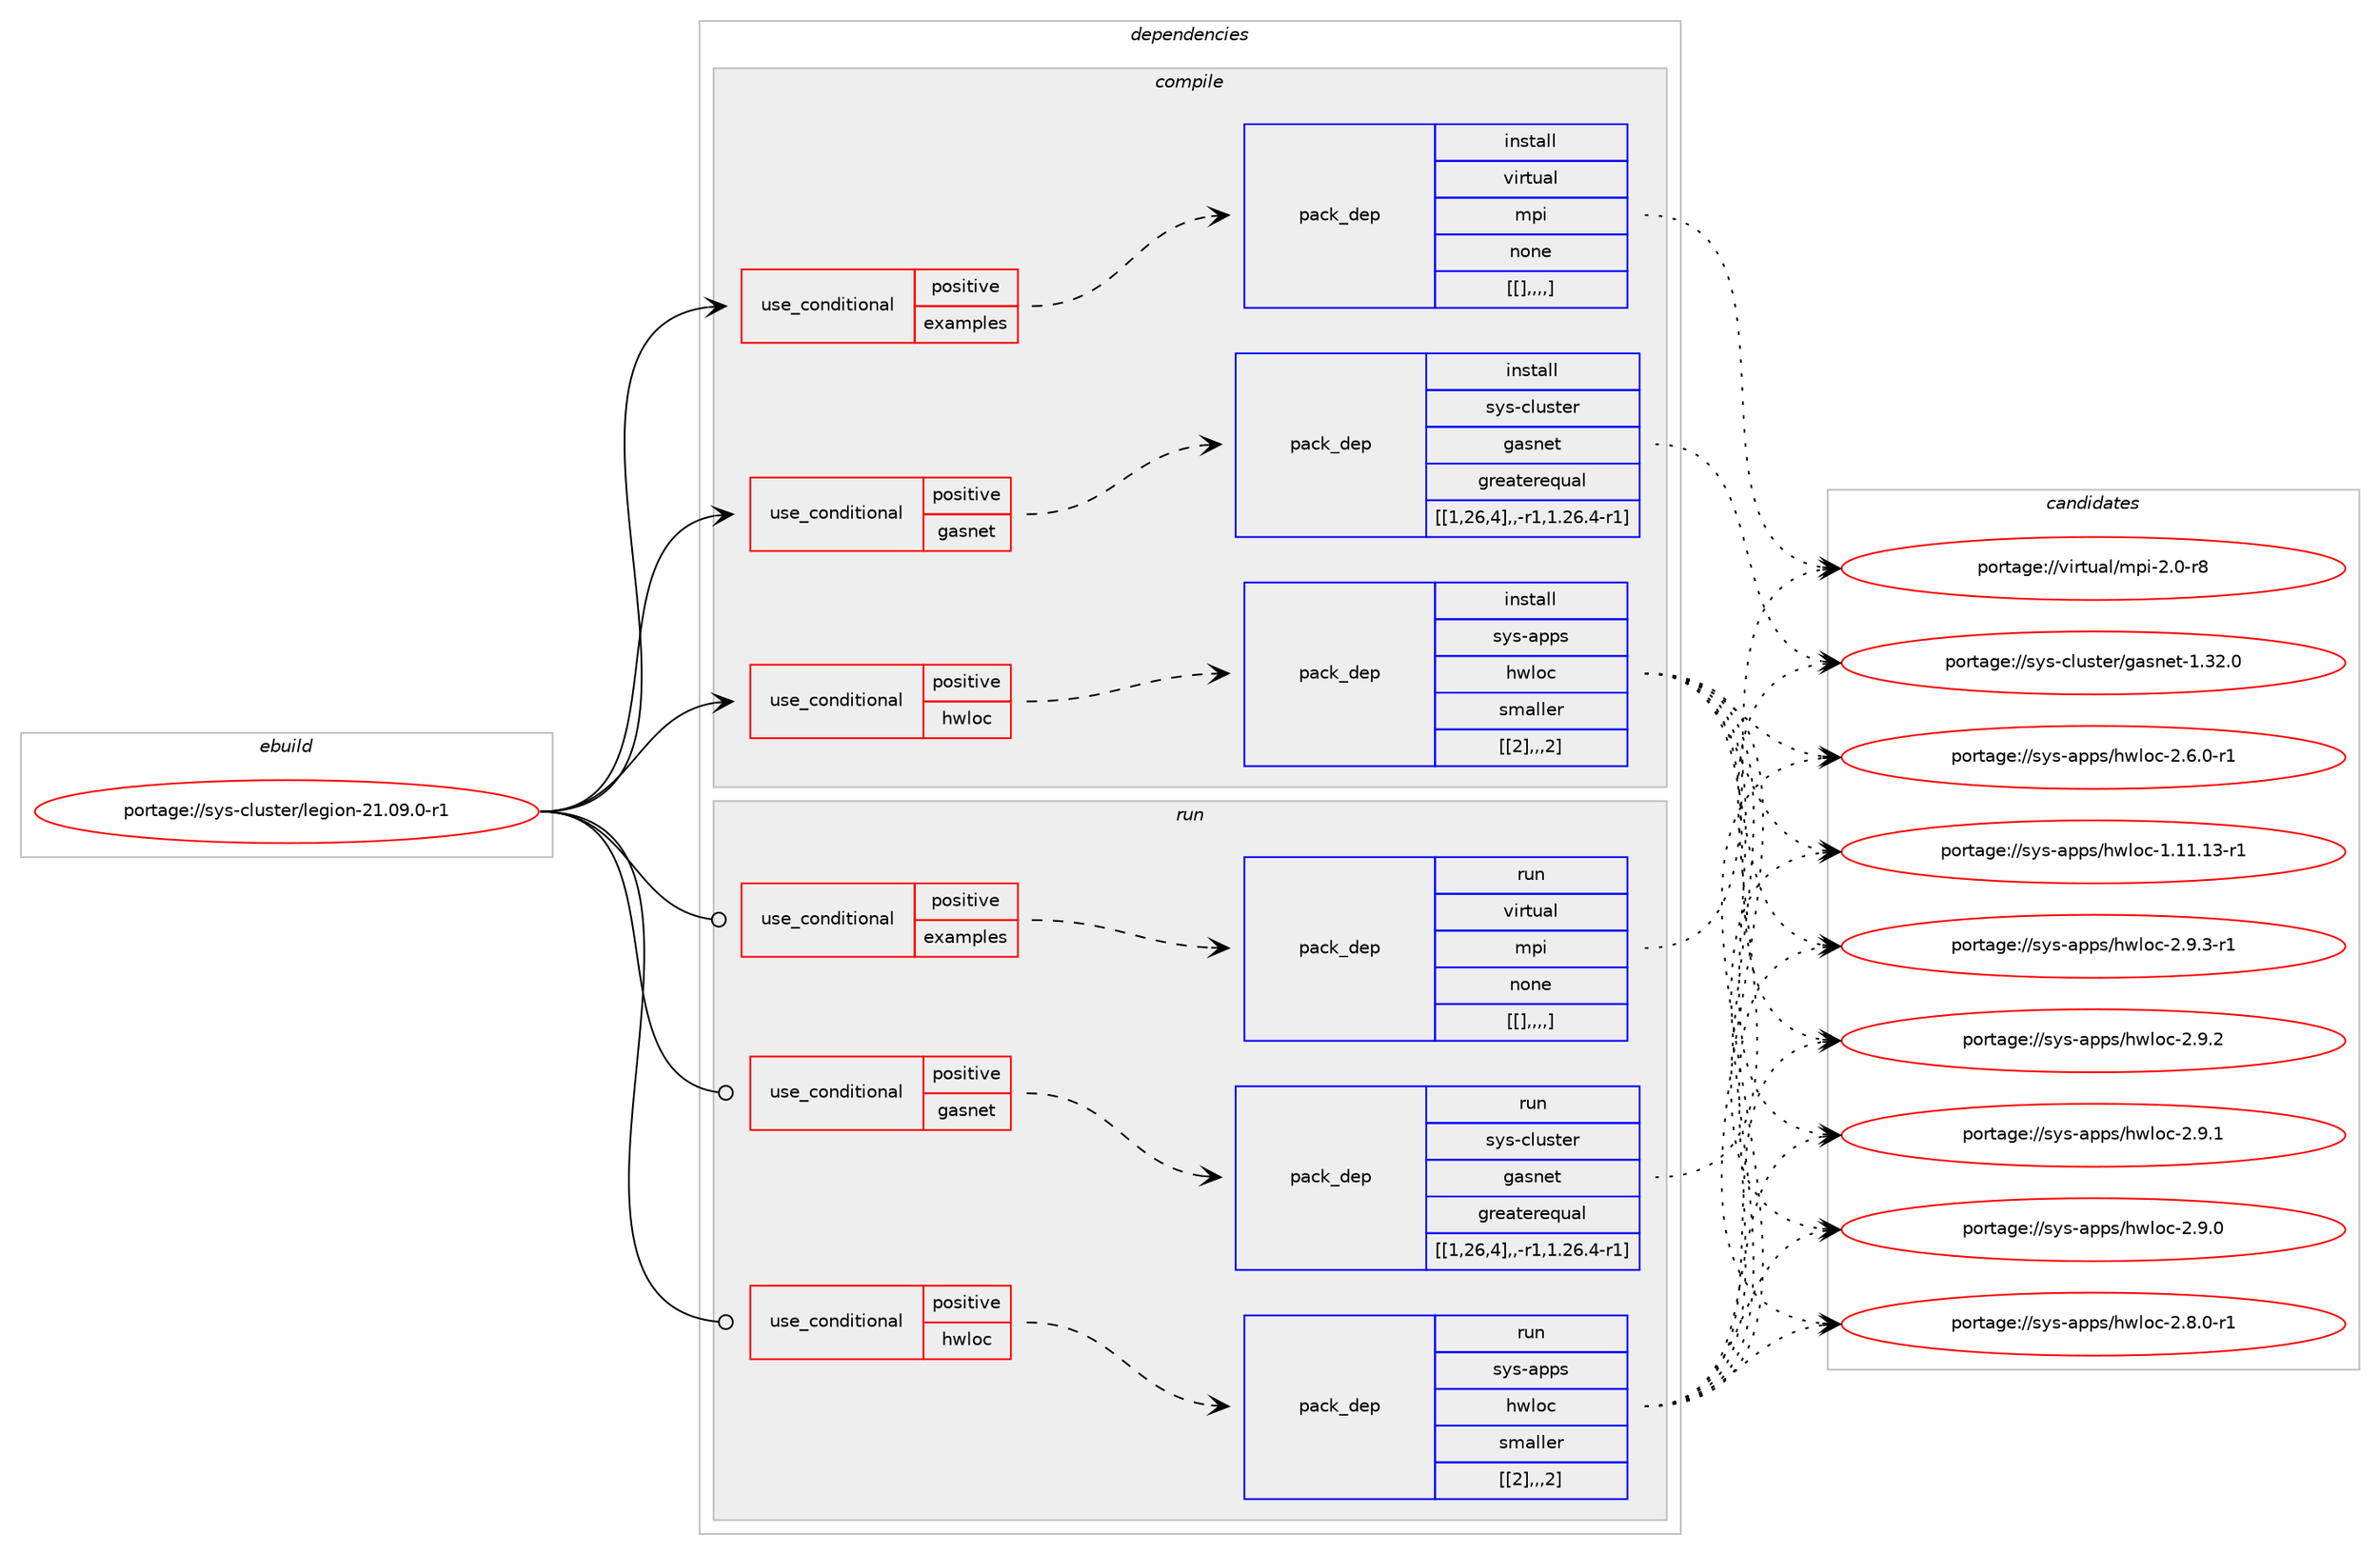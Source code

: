 digraph prolog {

# *************
# Graph options
# *************

newrank=true;
concentrate=true;
compound=true;
graph [rankdir=LR,fontname=Helvetica,fontsize=10,ranksep=1.5];#, ranksep=2.5, nodesep=0.2];
edge  [arrowhead=vee];
node  [fontname=Helvetica,fontsize=10];

# **********
# The ebuild
# **********

subgraph cluster_leftcol {
color=gray;
label=<<i>ebuild</i>>;
id [label="portage://sys-cluster/legion-21.09.0-r1", color=red, width=4, href="../sys-cluster/legion-21.09.0-r1.svg"];
}

# ****************
# The dependencies
# ****************

subgraph cluster_midcol {
color=gray;
label=<<i>dependencies</i>>;
subgraph cluster_compile {
fillcolor="#eeeeee";
style=filled;
label=<<i>compile</i>>;
subgraph cond118931 {
dependency448765 [label=<<TABLE BORDER="0" CELLBORDER="1" CELLSPACING="0" CELLPADDING="4"><TR><TD ROWSPAN="3" CELLPADDING="10">use_conditional</TD></TR><TR><TD>positive</TD></TR><TR><TD>examples</TD></TR></TABLE>>, shape=none, color=red];
subgraph pack326750 {
dependency448766 [label=<<TABLE BORDER="0" CELLBORDER="1" CELLSPACING="0" CELLPADDING="4" WIDTH="220"><TR><TD ROWSPAN="6" CELLPADDING="30">pack_dep</TD></TR><TR><TD WIDTH="110">install</TD></TR><TR><TD>virtual</TD></TR><TR><TD>mpi</TD></TR><TR><TD>none</TD></TR><TR><TD>[[],,,,]</TD></TR></TABLE>>, shape=none, color=blue];
}
dependency448765:e -> dependency448766:w [weight=20,style="dashed",arrowhead="vee"];
}
id:e -> dependency448765:w [weight=20,style="solid",arrowhead="vee"];
subgraph cond118932 {
dependency448767 [label=<<TABLE BORDER="0" CELLBORDER="1" CELLSPACING="0" CELLPADDING="4"><TR><TD ROWSPAN="3" CELLPADDING="10">use_conditional</TD></TR><TR><TD>positive</TD></TR><TR><TD>gasnet</TD></TR></TABLE>>, shape=none, color=red];
subgraph pack326751 {
dependency448768 [label=<<TABLE BORDER="0" CELLBORDER="1" CELLSPACING="0" CELLPADDING="4" WIDTH="220"><TR><TD ROWSPAN="6" CELLPADDING="30">pack_dep</TD></TR><TR><TD WIDTH="110">install</TD></TR><TR><TD>sys-cluster</TD></TR><TR><TD>gasnet</TD></TR><TR><TD>greaterequal</TD></TR><TR><TD>[[1,26,4],,-r1,1.26.4-r1]</TD></TR></TABLE>>, shape=none, color=blue];
}
dependency448767:e -> dependency448768:w [weight=20,style="dashed",arrowhead="vee"];
}
id:e -> dependency448767:w [weight=20,style="solid",arrowhead="vee"];
subgraph cond118933 {
dependency448769 [label=<<TABLE BORDER="0" CELLBORDER="1" CELLSPACING="0" CELLPADDING="4"><TR><TD ROWSPAN="3" CELLPADDING="10">use_conditional</TD></TR><TR><TD>positive</TD></TR><TR><TD>hwloc</TD></TR></TABLE>>, shape=none, color=red];
subgraph pack326752 {
dependency448770 [label=<<TABLE BORDER="0" CELLBORDER="1" CELLSPACING="0" CELLPADDING="4" WIDTH="220"><TR><TD ROWSPAN="6" CELLPADDING="30">pack_dep</TD></TR><TR><TD WIDTH="110">install</TD></TR><TR><TD>sys-apps</TD></TR><TR><TD>hwloc</TD></TR><TR><TD>smaller</TD></TR><TR><TD>[[2],,,2]</TD></TR></TABLE>>, shape=none, color=blue];
}
dependency448769:e -> dependency448770:w [weight=20,style="dashed",arrowhead="vee"];
}
id:e -> dependency448769:w [weight=20,style="solid",arrowhead="vee"];
}
subgraph cluster_compileandrun {
fillcolor="#eeeeee";
style=filled;
label=<<i>compile and run</i>>;
}
subgraph cluster_run {
fillcolor="#eeeeee";
style=filled;
label=<<i>run</i>>;
subgraph cond118934 {
dependency448771 [label=<<TABLE BORDER="0" CELLBORDER="1" CELLSPACING="0" CELLPADDING="4"><TR><TD ROWSPAN="3" CELLPADDING="10">use_conditional</TD></TR><TR><TD>positive</TD></TR><TR><TD>examples</TD></TR></TABLE>>, shape=none, color=red];
subgraph pack326753 {
dependency448772 [label=<<TABLE BORDER="0" CELLBORDER="1" CELLSPACING="0" CELLPADDING="4" WIDTH="220"><TR><TD ROWSPAN="6" CELLPADDING="30">pack_dep</TD></TR><TR><TD WIDTH="110">run</TD></TR><TR><TD>virtual</TD></TR><TR><TD>mpi</TD></TR><TR><TD>none</TD></TR><TR><TD>[[],,,,]</TD></TR></TABLE>>, shape=none, color=blue];
}
dependency448771:e -> dependency448772:w [weight=20,style="dashed",arrowhead="vee"];
}
id:e -> dependency448771:w [weight=20,style="solid",arrowhead="odot"];
subgraph cond118935 {
dependency448773 [label=<<TABLE BORDER="0" CELLBORDER="1" CELLSPACING="0" CELLPADDING="4"><TR><TD ROWSPAN="3" CELLPADDING="10">use_conditional</TD></TR><TR><TD>positive</TD></TR><TR><TD>gasnet</TD></TR></TABLE>>, shape=none, color=red];
subgraph pack326754 {
dependency448774 [label=<<TABLE BORDER="0" CELLBORDER="1" CELLSPACING="0" CELLPADDING="4" WIDTH="220"><TR><TD ROWSPAN="6" CELLPADDING="30">pack_dep</TD></TR><TR><TD WIDTH="110">run</TD></TR><TR><TD>sys-cluster</TD></TR><TR><TD>gasnet</TD></TR><TR><TD>greaterequal</TD></TR><TR><TD>[[1,26,4],,-r1,1.26.4-r1]</TD></TR></TABLE>>, shape=none, color=blue];
}
dependency448773:e -> dependency448774:w [weight=20,style="dashed",arrowhead="vee"];
}
id:e -> dependency448773:w [weight=20,style="solid",arrowhead="odot"];
subgraph cond118936 {
dependency448775 [label=<<TABLE BORDER="0" CELLBORDER="1" CELLSPACING="0" CELLPADDING="4"><TR><TD ROWSPAN="3" CELLPADDING="10">use_conditional</TD></TR><TR><TD>positive</TD></TR><TR><TD>hwloc</TD></TR></TABLE>>, shape=none, color=red];
subgraph pack326755 {
dependency448776 [label=<<TABLE BORDER="0" CELLBORDER="1" CELLSPACING="0" CELLPADDING="4" WIDTH="220"><TR><TD ROWSPAN="6" CELLPADDING="30">pack_dep</TD></TR><TR><TD WIDTH="110">run</TD></TR><TR><TD>sys-apps</TD></TR><TR><TD>hwloc</TD></TR><TR><TD>smaller</TD></TR><TR><TD>[[2],,,2]</TD></TR></TABLE>>, shape=none, color=blue];
}
dependency448775:e -> dependency448776:w [weight=20,style="dashed",arrowhead="vee"];
}
id:e -> dependency448775:w [weight=20,style="solid",arrowhead="odot"];
}
}

# **************
# The candidates
# **************

subgraph cluster_choices {
rank=same;
color=gray;
label=<<i>candidates</i>>;

subgraph choice326750 {
color=black;
nodesep=1;
choice1181051141161179710847109112105455046484511456 [label="portage://virtual/mpi-2.0-r8", color=red, width=4,href="../virtual/mpi-2.0-r8.svg"];
dependency448766:e -> choice1181051141161179710847109112105455046484511456:w [style=dotted,weight="100"];
}
subgraph choice326751 {
color=black;
nodesep=1;
choice1151211154599108117115116101114471039711511010111645494651504648 [label="portage://sys-cluster/gasnet-1.32.0", color=red, width=4,href="../sys-cluster/gasnet-1.32.0.svg"];
dependency448768:e -> choice1151211154599108117115116101114471039711511010111645494651504648:w [style=dotted,weight="100"];
}
subgraph choice326752 {
color=black;
nodesep=1;
choice115121115459711211211547104119108111994550465746514511449 [label="portage://sys-apps/hwloc-2.9.3-r1", color=red, width=4,href="../sys-apps/hwloc-2.9.3-r1.svg"];
choice11512111545971121121154710411910811199455046574650 [label="portage://sys-apps/hwloc-2.9.2", color=red, width=4,href="../sys-apps/hwloc-2.9.2.svg"];
choice11512111545971121121154710411910811199455046574649 [label="portage://sys-apps/hwloc-2.9.1", color=red, width=4,href="../sys-apps/hwloc-2.9.1.svg"];
choice11512111545971121121154710411910811199455046574648 [label="portage://sys-apps/hwloc-2.9.0", color=red, width=4,href="../sys-apps/hwloc-2.9.0.svg"];
choice115121115459711211211547104119108111994550465646484511449 [label="portage://sys-apps/hwloc-2.8.0-r1", color=red, width=4,href="../sys-apps/hwloc-2.8.0-r1.svg"];
choice115121115459711211211547104119108111994550465446484511449 [label="portage://sys-apps/hwloc-2.6.0-r1", color=red, width=4,href="../sys-apps/hwloc-2.6.0-r1.svg"];
choice1151211154597112112115471041191081119945494649494649514511449 [label="portage://sys-apps/hwloc-1.11.13-r1", color=red, width=4,href="../sys-apps/hwloc-1.11.13-r1.svg"];
dependency448770:e -> choice115121115459711211211547104119108111994550465746514511449:w [style=dotted,weight="100"];
dependency448770:e -> choice11512111545971121121154710411910811199455046574650:w [style=dotted,weight="100"];
dependency448770:e -> choice11512111545971121121154710411910811199455046574649:w [style=dotted,weight="100"];
dependency448770:e -> choice11512111545971121121154710411910811199455046574648:w [style=dotted,weight="100"];
dependency448770:e -> choice115121115459711211211547104119108111994550465646484511449:w [style=dotted,weight="100"];
dependency448770:e -> choice115121115459711211211547104119108111994550465446484511449:w [style=dotted,weight="100"];
dependency448770:e -> choice1151211154597112112115471041191081119945494649494649514511449:w [style=dotted,weight="100"];
}
subgraph choice326753 {
color=black;
nodesep=1;
choice1181051141161179710847109112105455046484511456 [label="portage://virtual/mpi-2.0-r8", color=red, width=4,href="../virtual/mpi-2.0-r8.svg"];
dependency448772:e -> choice1181051141161179710847109112105455046484511456:w [style=dotted,weight="100"];
}
subgraph choice326754 {
color=black;
nodesep=1;
choice1151211154599108117115116101114471039711511010111645494651504648 [label="portage://sys-cluster/gasnet-1.32.0", color=red, width=4,href="../sys-cluster/gasnet-1.32.0.svg"];
dependency448774:e -> choice1151211154599108117115116101114471039711511010111645494651504648:w [style=dotted,weight="100"];
}
subgraph choice326755 {
color=black;
nodesep=1;
choice115121115459711211211547104119108111994550465746514511449 [label="portage://sys-apps/hwloc-2.9.3-r1", color=red, width=4,href="../sys-apps/hwloc-2.9.3-r1.svg"];
choice11512111545971121121154710411910811199455046574650 [label="portage://sys-apps/hwloc-2.9.2", color=red, width=4,href="../sys-apps/hwloc-2.9.2.svg"];
choice11512111545971121121154710411910811199455046574649 [label="portage://sys-apps/hwloc-2.9.1", color=red, width=4,href="../sys-apps/hwloc-2.9.1.svg"];
choice11512111545971121121154710411910811199455046574648 [label="portage://sys-apps/hwloc-2.9.0", color=red, width=4,href="../sys-apps/hwloc-2.9.0.svg"];
choice115121115459711211211547104119108111994550465646484511449 [label="portage://sys-apps/hwloc-2.8.0-r1", color=red, width=4,href="../sys-apps/hwloc-2.8.0-r1.svg"];
choice115121115459711211211547104119108111994550465446484511449 [label="portage://sys-apps/hwloc-2.6.0-r1", color=red, width=4,href="../sys-apps/hwloc-2.6.0-r1.svg"];
choice1151211154597112112115471041191081119945494649494649514511449 [label="portage://sys-apps/hwloc-1.11.13-r1", color=red, width=4,href="../sys-apps/hwloc-1.11.13-r1.svg"];
dependency448776:e -> choice115121115459711211211547104119108111994550465746514511449:w [style=dotted,weight="100"];
dependency448776:e -> choice11512111545971121121154710411910811199455046574650:w [style=dotted,weight="100"];
dependency448776:e -> choice11512111545971121121154710411910811199455046574649:w [style=dotted,weight="100"];
dependency448776:e -> choice11512111545971121121154710411910811199455046574648:w [style=dotted,weight="100"];
dependency448776:e -> choice115121115459711211211547104119108111994550465646484511449:w [style=dotted,weight="100"];
dependency448776:e -> choice115121115459711211211547104119108111994550465446484511449:w [style=dotted,weight="100"];
dependency448776:e -> choice1151211154597112112115471041191081119945494649494649514511449:w [style=dotted,weight="100"];
}
}

}
